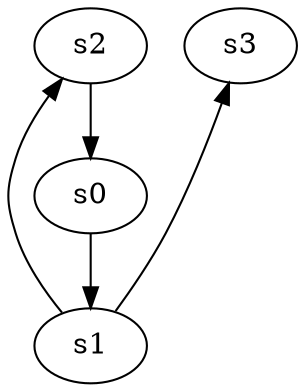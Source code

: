digraph game_0971_complex_4 {
    s0 [name="s0", player=0];
    s1 [name="s1", player=0];
    s2 [name="s2", player=0];
    s3 [name="s3", player=1];

    s0 -> s1;
    s1 -> s2 [constraint="time % 3 == 0 && time % 5 == 2"];
    s1 -> s3 [constraint="!(time % 6 == 0)"];
    s2 -> s0;
}
